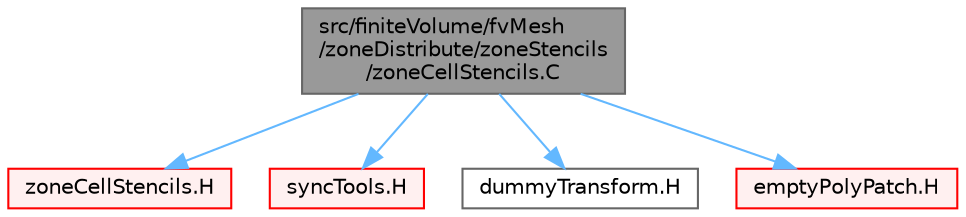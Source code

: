 digraph "src/finiteVolume/fvMesh/zoneDistribute/zoneStencils/zoneCellStencils.C"
{
 // LATEX_PDF_SIZE
  bgcolor="transparent";
  edge [fontname=Helvetica,fontsize=10,labelfontname=Helvetica,labelfontsize=10];
  node [fontname=Helvetica,fontsize=10,shape=box,height=0.2,width=0.4];
  Node1 [id="Node000001",label="src/finiteVolume/fvMesh\l/zoneDistribute/zoneStencils\l/zoneCellStencils.C",height=0.2,width=0.4,color="gray40", fillcolor="grey60", style="filled", fontcolor="black",tooltip=" "];
  Node1 -> Node2 [id="edge1_Node000001_Node000002",color="steelblue1",style="solid",tooltip=" "];
  Node2 [id="Node000002",label="zoneCellStencils.H",height=0.2,width=0.4,color="red", fillcolor="#FFF0F0", style="filled",URL="$zoneCellStencils_8H.html",tooltip=" "];
  Node1 -> Node348 [id="edge2_Node000001_Node000348",color="steelblue1",style="solid",tooltip=" "];
  Node348 [id="Node000348",label="syncTools.H",height=0.2,width=0.4,color="red", fillcolor="#FFF0F0", style="filled",URL="$syncTools_8H.html",tooltip=" "];
  Node1 -> Node362 [id="edge3_Node000001_Node000362",color="steelblue1",style="solid",tooltip=" "];
  Node362 [id="Node000362",label="dummyTransform.H",height=0.2,width=0.4,color="grey40", fillcolor="white", style="filled",URL="$dummyTransform_8H.html",tooltip="Dummy transform to be used with syncTools."];
  Node1 -> Node363 [id="edge4_Node000001_Node000363",color="steelblue1",style="solid",tooltip=" "];
  Node363 [id="Node000363",label="emptyPolyPatch.H",height=0.2,width=0.4,color="red", fillcolor="#FFF0F0", style="filled",URL="$emptyPolyPatch_8H.html",tooltip=" "];
}
